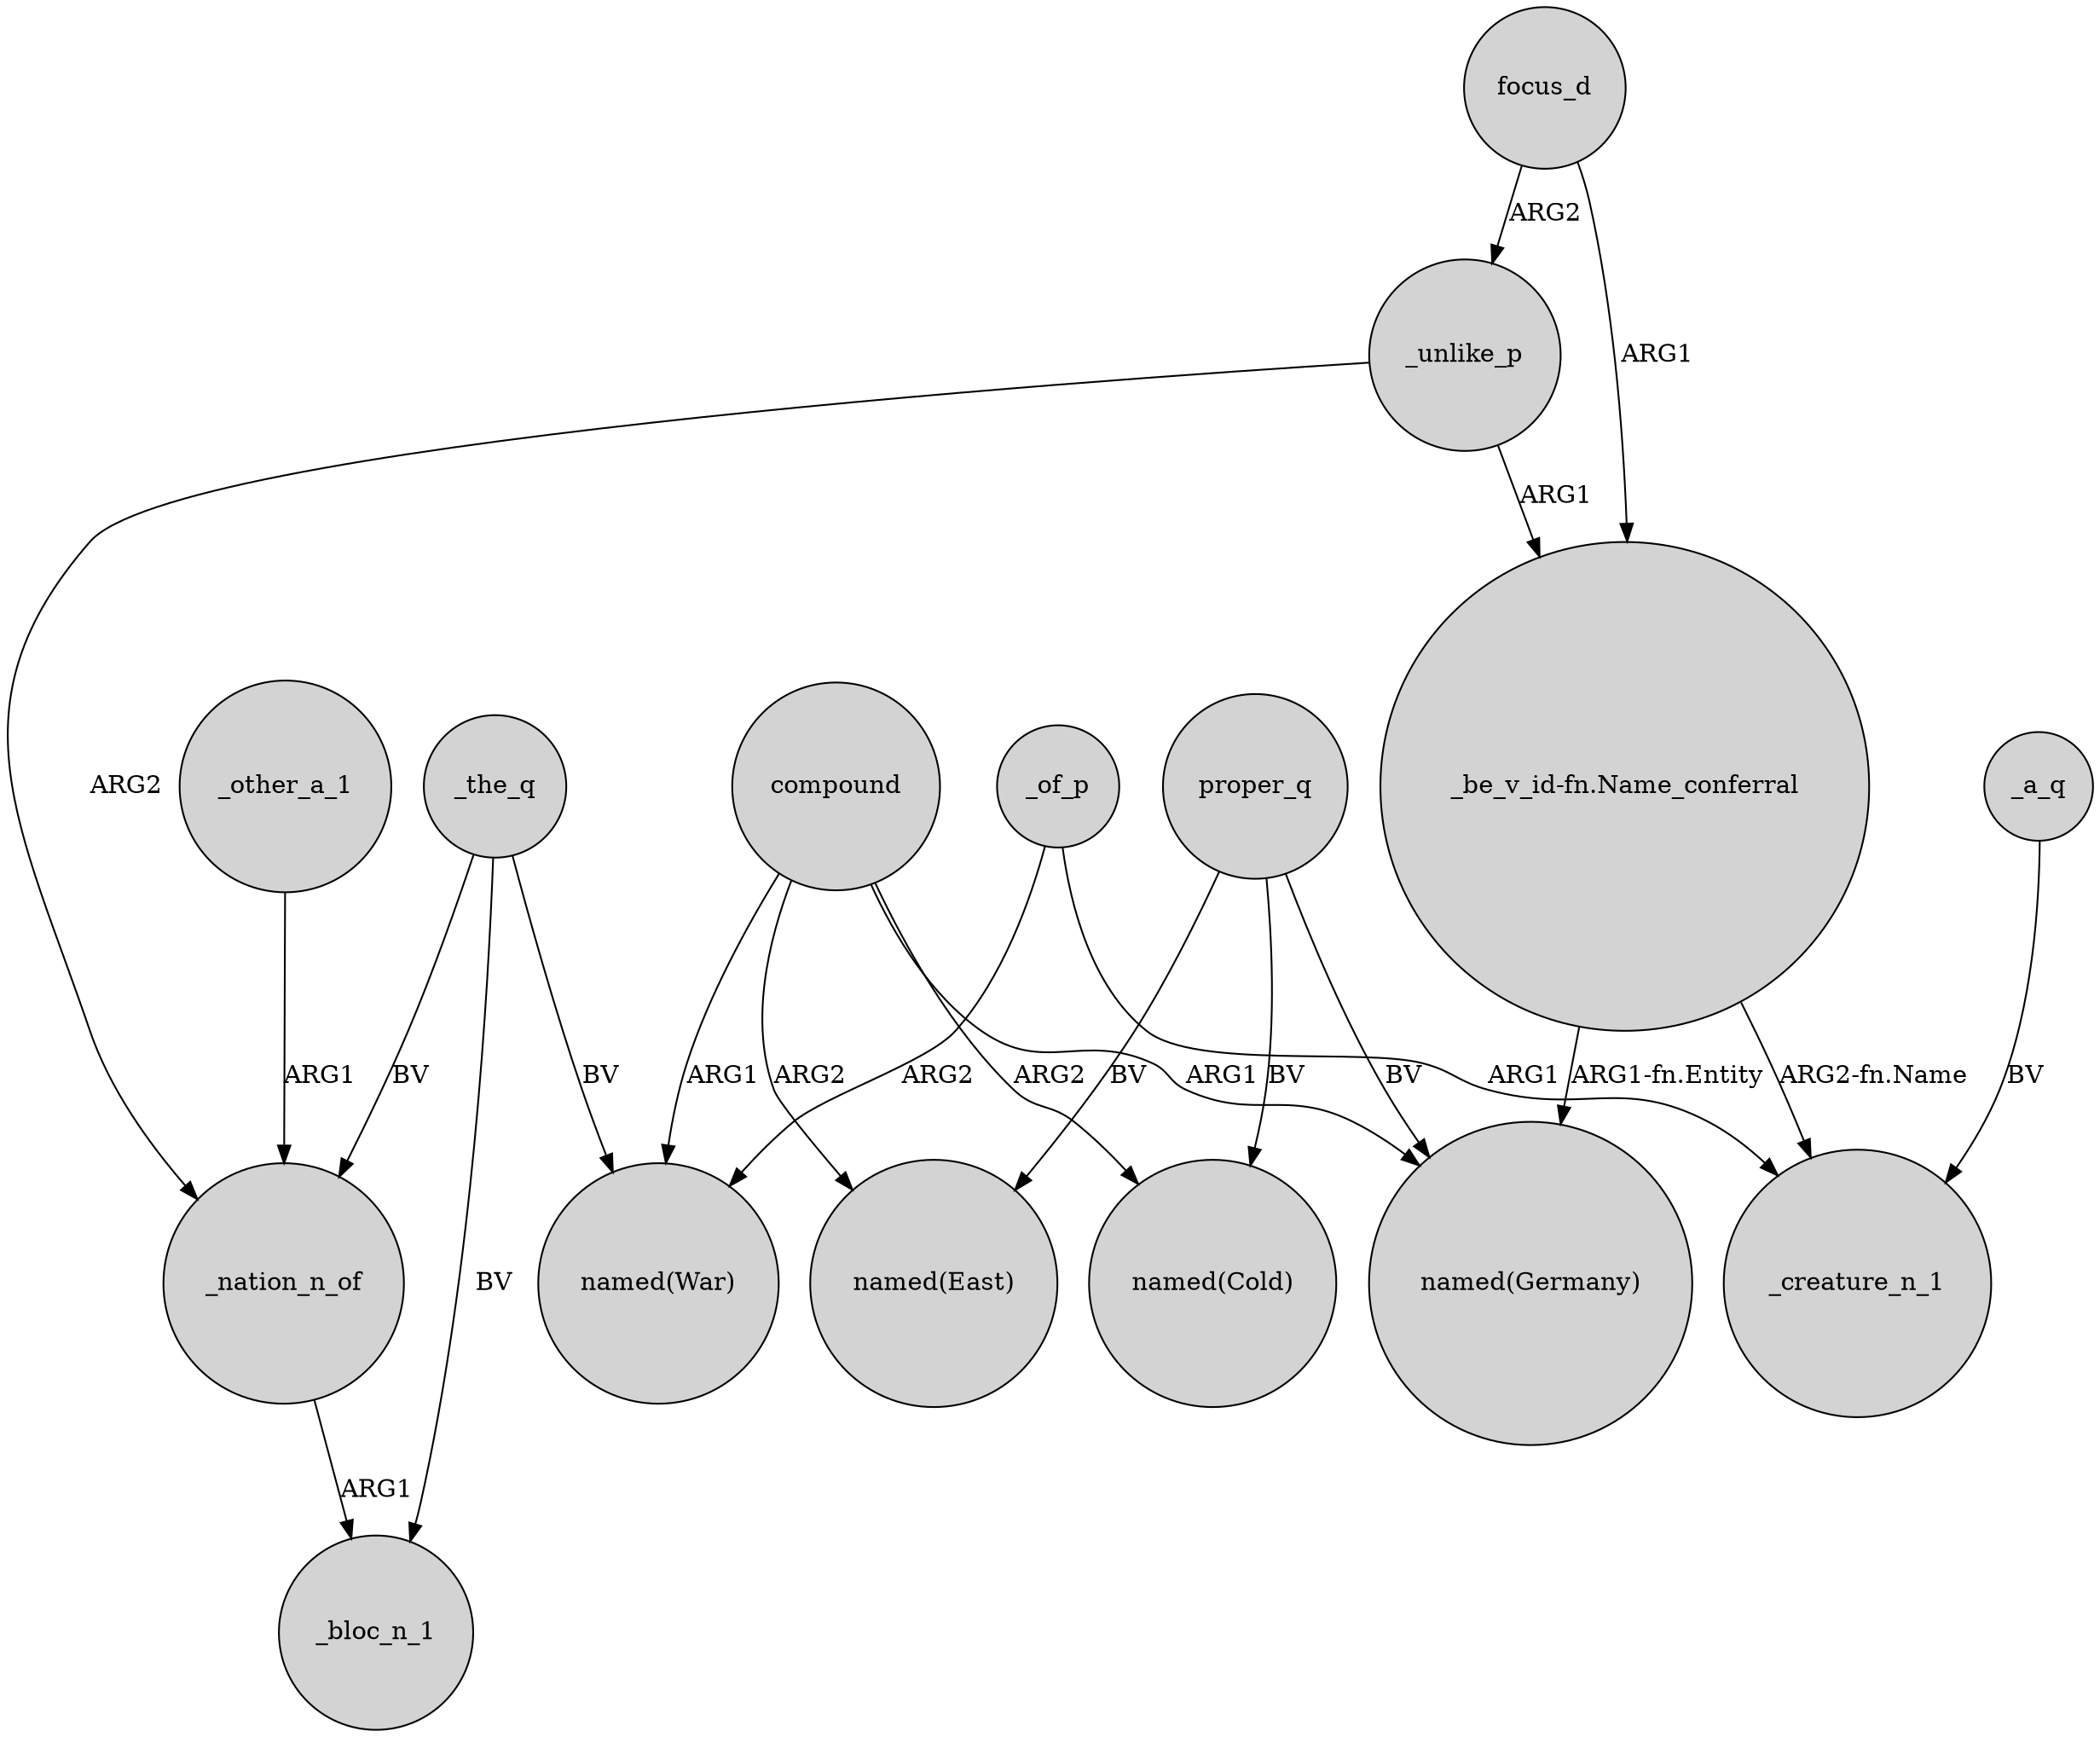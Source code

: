 digraph {
	node [shape=circle style=filled]
	_unlike_p -> _nation_n_of [label=ARG2]
	compound -> "named(East)" [label=ARG2]
	_of_p -> _creature_n_1 [label=ARG1]
	"_be_v_id-fn.Name_conferral" -> _creature_n_1 [label="ARG2-fn.Name"]
	_the_q -> _nation_n_of [label=BV]
	_the_q -> "named(War)" [label=BV]
	focus_d -> _unlike_p [label=ARG2]
	proper_q -> "named(Cold)" [label=BV]
	proper_q -> "named(East)" [label=BV]
	_of_p -> "named(War)" [label=ARG2]
	focus_d -> "_be_v_id-fn.Name_conferral" [label=ARG1]
	compound -> "named(War)" [label=ARG1]
	compound -> "named(Germany)" [label=ARG1]
	_other_a_1 -> _nation_n_of [label=ARG1]
	_a_q -> _creature_n_1 [label=BV]
	_unlike_p -> "_be_v_id-fn.Name_conferral" [label=ARG1]
	"_be_v_id-fn.Name_conferral" -> "named(Germany)" [label="ARG1-fn.Entity"]
	compound -> "named(Cold)" [label=ARG2]
	_nation_n_of -> _bloc_n_1 [label=ARG1]
	_the_q -> _bloc_n_1 [label=BV]
	proper_q -> "named(Germany)" [label=BV]
}
